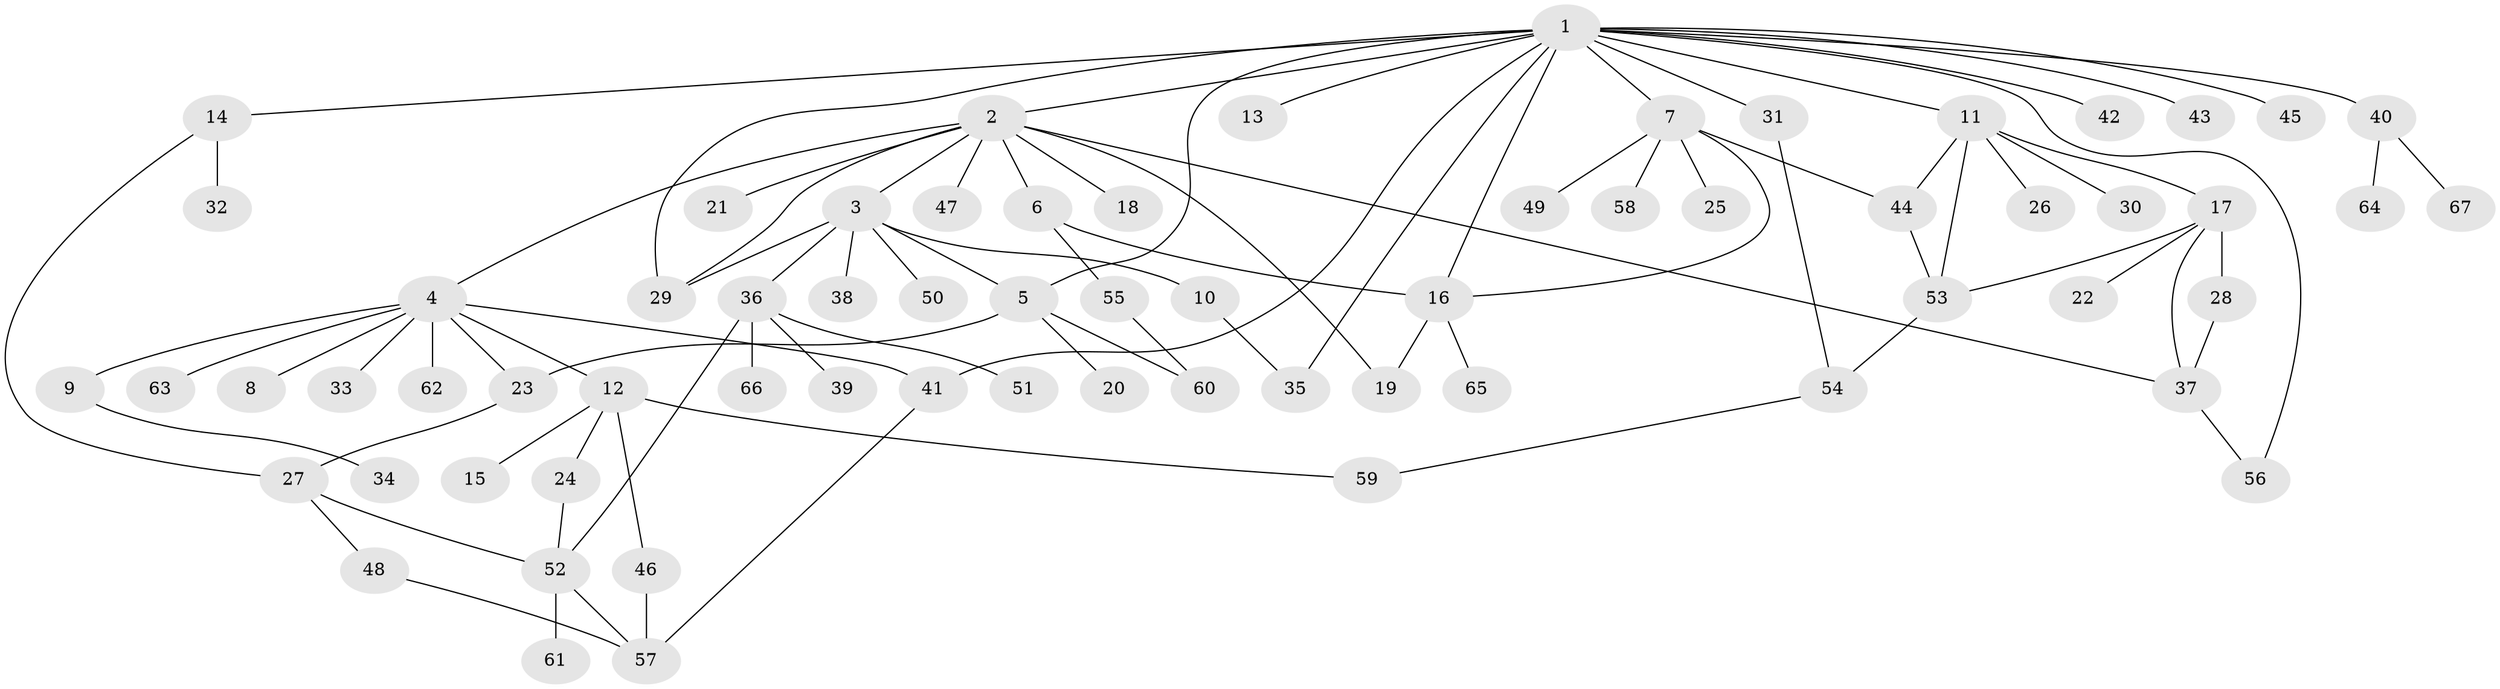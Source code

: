 // coarse degree distribution, {17: 0.02040816326530612, 9: 0.02040816326530612, 10: 0.02040816326530612, 8: 0.02040816326530612, 6: 0.02040816326530612, 3: 0.10204081632653061, 5: 0.04081632653061224, 1: 0.5102040816326531, 2: 0.14285714285714285, 7: 0.04081632653061224, 4: 0.061224489795918366}
// Generated by graph-tools (version 1.1) at 2025/51/02/27/25 19:51:59]
// undirected, 67 vertices, 90 edges
graph export_dot {
graph [start="1"]
  node [color=gray90,style=filled];
  1;
  2;
  3;
  4;
  5;
  6;
  7;
  8;
  9;
  10;
  11;
  12;
  13;
  14;
  15;
  16;
  17;
  18;
  19;
  20;
  21;
  22;
  23;
  24;
  25;
  26;
  27;
  28;
  29;
  30;
  31;
  32;
  33;
  34;
  35;
  36;
  37;
  38;
  39;
  40;
  41;
  42;
  43;
  44;
  45;
  46;
  47;
  48;
  49;
  50;
  51;
  52;
  53;
  54;
  55;
  56;
  57;
  58;
  59;
  60;
  61;
  62;
  63;
  64;
  65;
  66;
  67;
  1 -- 2;
  1 -- 5;
  1 -- 7;
  1 -- 11;
  1 -- 13;
  1 -- 14;
  1 -- 16;
  1 -- 29;
  1 -- 31;
  1 -- 35;
  1 -- 40;
  1 -- 41;
  1 -- 42;
  1 -- 43;
  1 -- 45;
  1 -- 56;
  2 -- 3;
  2 -- 4;
  2 -- 6;
  2 -- 18;
  2 -- 19;
  2 -- 21;
  2 -- 29;
  2 -- 37;
  2 -- 47;
  3 -- 5;
  3 -- 10;
  3 -- 29;
  3 -- 36;
  3 -- 38;
  3 -- 50;
  4 -- 8;
  4 -- 9;
  4 -- 12;
  4 -- 23;
  4 -- 33;
  4 -- 41;
  4 -- 62;
  4 -- 63;
  5 -- 20;
  5 -- 23;
  5 -- 60;
  6 -- 16;
  6 -- 55;
  7 -- 16;
  7 -- 25;
  7 -- 44;
  7 -- 49;
  7 -- 58;
  9 -- 34;
  10 -- 35;
  11 -- 17;
  11 -- 26;
  11 -- 30;
  11 -- 44;
  11 -- 53;
  12 -- 15;
  12 -- 24;
  12 -- 46;
  12 -- 59;
  14 -- 27;
  14 -- 32;
  16 -- 19;
  16 -- 65;
  17 -- 22;
  17 -- 28;
  17 -- 37;
  17 -- 53;
  23 -- 27;
  24 -- 52;
  27 -- 48;
  27 -- 52;
  28 -- 37;
  31 -- 54;
  36 -- 39;
  36 -- 51;
  36 -- 52;
  36 -- 66;
  37 -- 56;
  40 -- 64;
  40 -- 67;
  41 -- 57;
  44 -- 53;
  46 -- 57;
  48 -- 57;
  52 -- 57;
  52 -- 61;
  53 -- 54;
  54 -- 59;
  55 -- 60;
}
